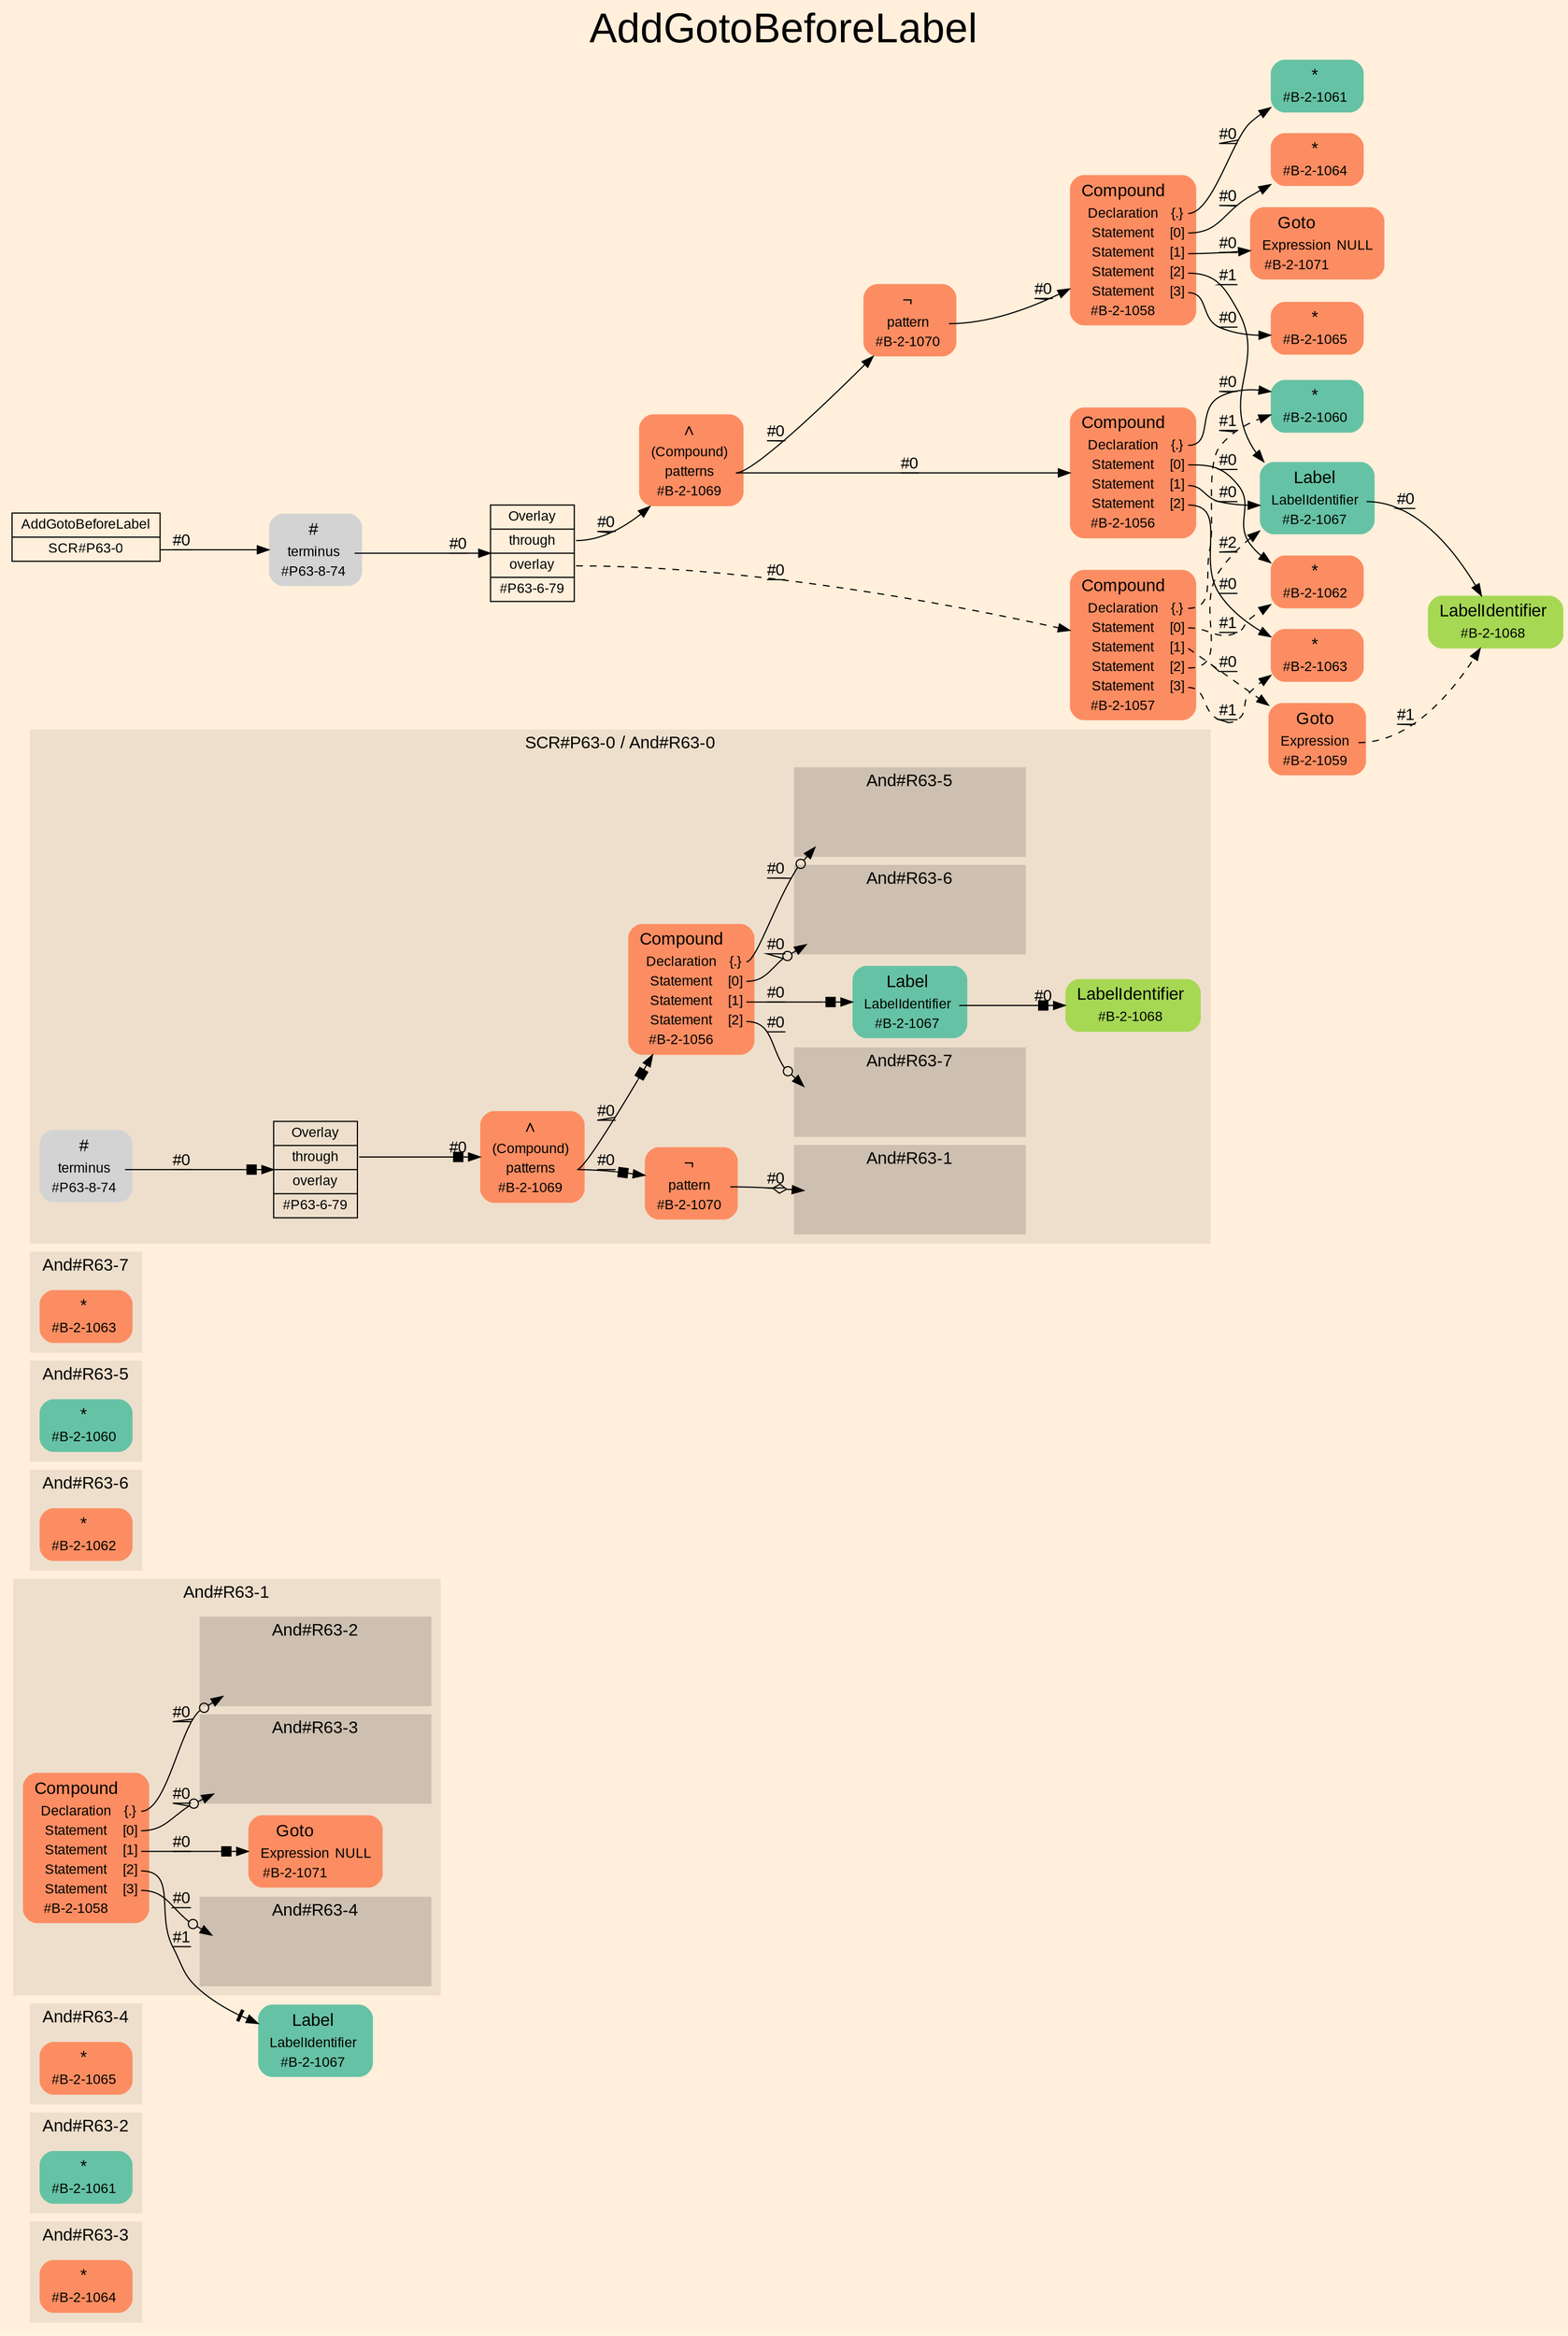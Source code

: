 digraph "AddGotoBeforeLabel" {
label = "AddGotoBeforeLabel"
labelloc = t
fontsize = "36"
graph [
    rankdir = "LR"
    ranksep = 0.3
    bgcolor = antiquewhite1
    color = black
    fontcolor = black
    fontname = "Arial"
];
node [
    fontname = "Arial"
];
edge [
    fontname = "Arial"
];

// -------------------- figure And#R63-3 --------------------
subgraph "clusterAnd#R63-3" {
    label = "And#R63-3"
    style = "filled"
    color = antiquewhite2
    fontsize = "15"
    "And#R63-3 / #B-2-1064" [
        shape = "plaintext"
        fillcolor = "/set28/2"
        label = <<TABLE BORDER="0" CELLBORDER="0" CELLSPACING="0">
         <TR><TD><FONT POINT-SIZE="15.0">*</FONT></TD><TD></TD></TR>
         <TR><TD>#B-2-1064</TD><TD PORT="port0"></TD></TR>
        </TABLE>>
        style = "rounded,filled"
        fontsize = "12"
    ];
    
}


// -------------------- figure And#R63-2 --------------------
subgraph "clusterAnd#R63-2" {
    label = "And#R63-2"
    style = "filled"
    color = antiquewhite2
    fontsize = "15"
    "And#R63-2 / #B-2-1061" [
        shape = "plaintext"
        fillcolor = "/set28/1"
        label = <<TABLE BORDER="0" CELLBORDER="0" CELLSPACING="0">
         <TR><TD><FONT POINT-SIZE="15.0">*</FONT></TD><TD></TD></TR>
         <TR><TD>#B-2-1061</TD><TD PORT="port0"></TD></TR>
        </TABLE>>
        style = "rounded,filled"
        fontsize = "12"
    ];
    
}


// -------------------- figure And#R63-4 --------------------
subgraph "clusterAnd#R63-4" {
    label = "And#R63-4"
    style = "filled"
    color = antiquewhite2
    fontsize = "15"
    "And#R63-4 / #B-2-1065" [
        shape = "plaintext"
        fillcolor = "/set28/2"
        label = <<TABLE BORDER="0" CELLBORDER="0" CELLSPACING="0">
         <TR><TD><FONT POINT-SIZE="15.0">*</FONT></TD><TD></TD></TR>
         <TR><TD>#B-2-1065</TD><TD PORT="port0"></TD></TR>
        </TABLE>>
        style = "rounded,filled"
        fontsize = "12"
    ];
    
}


// -------------------- figure And#R63-1 --------------------
"And#R63-1 / #B-2-1067" [
    shape = "plaintext"
    fillcolor = "/set28/1"
    label = <<TABLE BORDER="0" CELLBORDER="0" CELLSPACING="0">
     <TR><TD><FONT POINT-SIZE="15.0">Label</FONT></TD><TD></TD></TR>
     <TR><TD>LabelIdentifier</TD><TD PORT="port0"></TD></TR>
     <TR><TD>#B-2-1067</TD><TD PORT="port1"></TD></TR>
    </TABLE>>
    style = "rounded,filled"
    fontsize = "12"
];

subgraph "clusterAnd#R63-1" {
    label = "And#R63-1"
    style = "filled"
    color = antiquewhite2
    fontsize = "15"
    "And#R63-1 / #B-2-1058" [
        shape = "plaintext"
        fillcolor = "/set28/2"
        label = <<TABLE BORDER="0" CELLBORDER="0" CELLSPACING="0">
         <TR><TD><FONT POINT-SIZE="15.0">Compound</FONT></TD><TD></TD></TR>
         <TR><TD>Declaration</TD><TD PORT="port0">{.}</TD></TR>
         <TR><TD>Statement</TD><TD PORT="port1">[0]</TD></TR>
         <TR><TD>Statement</TD><TD PORT="port2">[1]</TD></TR>
         <TR><TD>Statement</TD><TD PORT="port3">[2]</TD></TR>
         <TR><TD>Statement</TD><TD PORT="port4">[3]</TD></TR>
         <TR><TD>#B-2-1058</TD><TD PORT="port5"></TD></TR>
        </TABLE>>
        style = "rounded,filled"
        fontsize = "12"
    ];
    
    "And#R63-1 / #B-2-1071" [
        shape = "plaintext"
        fillcolor = "/set28/2"
        label = <<TABLE BORDER="0" CELLBORDER="0" CELLSPACING="0">
         <TR><TD><FONT POINT-SIZE="15.0">Goto</FONT></TD><TD></TD></TR>
         <TR><TD>Expression</TD><TD PORT="port0">NULL</TD></TR>
         <TR><TD>#B-2-1071</TD><TD PORT="port1"></TD></TR>
        </TABLE>>
        style = "rounded,filled"
        fontsize = "12"
    ];
    
    subgraph "clusterAnd#R63-1 / And#R63-4" {
        label = "And#R63-4"
        style = "filled"
        color = antiquewhite3
        fontsize = "15"
        "And#R63-1 / #0 / #B-2-1065" [
            shape = "none"
            style = "invisible"
        ];
        
    }
    
    subgraph "clusterAnd#R63-1 / And#R63-2" {
        label = "And#R63-2"
        style = "filled"
        color = antiquewhite3
        fontsize = "15"
        "And#R63-1 / #0 / #B-2-1061" [
            shape = "none"
            style = "invisible"
        ];
        
    }
    
    subgraph "clusterAnd#R63-1 / And#R63-3" {
        label = "And#R63-3"
        style = "filled"
        color = antiquewhite3
        fontsize = "15"
        "And#R63-1 / #0 / #B-2-1064" [
            shape = "none"
            style = "invisible"
        ];
        
    }
    
}


// -------------------- figure And#R63-6 --------------------
subgraph "clusterAnd#R63-6" {
    label = "And#R63-6"
    style = "filled"
    color = antiquewhite2
    fontsize = "15"
    "And#R63-6 / #B-2-1062" [
        shape = "plaintext"
        fillcolor = "/set28/2"
        label = <<TABLE BORDER="0" CELLBORDER="0" CELLSPACING="0">
         <TR><TD><FONT POINT-SIZE="15.0">*</FONT></TD><TD></TD></TR>
         <TR><TD>#B-2-1062</TD><TD PORT="port0"></TD></TR>
        </TABLE>>
        style = "rounded,filled"
        fontsize = "12"
    ];
    
}


// -------------------- figure And#R63-5 --------------------
subgraph "clusterAnd#R63-5" {
    label = "And#R63-5"
    style = "filled"
    color = antiquewhite2
    fontsize = "15"
    "And#R63-5 / #B-2-1060" [
        shape = "plaintext"
        fillcolor = "/set28/1"
        label = <<TABLE BORDER="0" CELLBORDER="0" CELLSPACING="0">
         <TR><TD><FONT POINT-SIZE="15.0">*</FONT></TD><TD></TD></TR>
         <TR><TD>#B-2-1060</TD><TD PORT="port0"></TD></TR>
        </TABLE>>
        style = "rounded,filled"
        fontsize = "12"
    ];
    
}


// -------------------- figure And#R63-7 --------------------
subgraph "clusterAnd#R63-7" {
    label = "And#R63-7"
    style = "filled"
    color = antiquewhite2
    fontsize = "15"
    "And#R63-7 / #B-2-1063" [
        shape = "plaintext"
        fillcolor = "/set28/2"
        label = <<TABLE BORDER="0" CELLBORDER="0" CELLSPACING="0">
         <TR><TD><FONT POINT-SIZE="15.0">*</FONT></TD><TD></TD></TR>
         <TR><TD>#B-2-1063</TD><TD PORT="port0"></TD></TR>
        </TABLE>>
        style = "rounded,filled"
        fontsize = "12"
    ];
    
}


// -------------------- figure And#R63-0 --------------------
subgraph "clusterAnd#R63-0" {
    label = "SCR#P63-0 / And#R63-0"
    style = "filled"
    color = antiquewhite2
    fontsize = "15"
    "And#R63-0 / #B-2-1070" [
        shape = "plaintext"
        fillcolor = "/set28/2"
        label = <<TABLE BORDER="0" CELLBORDER="0" CELLSPACING="0">
         <TR><TD><FONT POINT-SIZE="15.0">¬</FONT></TD><TD></TD></TR>
         <TR><TD>pattern</TD><TD PORT="port0"></TD></TR>
         <TR><TD>#B-2-1070</TD><TD PORT="port1"></TD></TR>
        </TABLE>>
        style = "rounded,filled"
        fontsize = "12"
    ];
    
    "And#R63-0 / #B-2-1068" [
        shape = "plaintext"
        fillcolor = "/set28/5"
        label = <<TABLE BORDER="0" CELLBORDER="0" CELLSPACING="0">
         <TR><TD><FONT POINT-SIZE="15.0">LabelIdentifier</FONT></TD><TD></TD></TR>
         <TR><TD>#B-2-1068</TD><TD PORT="port0"></TD></TR>
        </TABLE>>
        style = "rounded,filled"
        fontsize = "12"
    ];
    
    "And#R63-0 / #P63-6-79" [
        shape = "record"
        fillcolor = antiquewhite2
        label = "<fixed> Overlay | <port0> through | <port1> overlay | <port2> #P63-6-79"
        style = "filled"
        fontsize = "12"
        color = black
        fontcolor = black
    ];
    
    "And#R63-0 / #P63-8-74" [
        shape = "plaintext"
        label = <<TABLE BORDER="0" CELLBORDER="0" CELLSPACING="0">
         <TR><TD><FONT POINT-SIZE="15.0">#</FONT></TD><TD></TD></TR>
         <TR><TD>terminus</TD><TD PORT="port0"></TD></TR>
         <TR><TD>#P63-8-74</TD><TD PORT="port1"></TD></TR>
        </TABLE>>
        style = "rounded,filled"
        fontsize = "12"
    ];
    
    "And#R63-0 / #B-2-1069" [
        shape = "plaintext"
        fillcolor = "/set28/2"
        label = <<TABLE BORDER="0" CELLBORDER="0" CELLSPACING="0">
         <TR><TD><FONT POINT-SIZE="15.0">∧</FONT></TD><TD></TD></TR>
         <TR><TD>(Compound)</TD><TD PORT="port0"></TD></TR>
         <TR><TD>patterns</TD><TD PORT="port1"></TD></TR>
         <TR><TD>#B-2-1069</TD><TD PORT="port2"></TD></TR>
        </TABLE>>
        style = "rounded,filled"
        fontsize = "12"
    ];
    
    "And#R63-0 / #B-2-1056" [
        shape = "plaintext"
        fillcolor = "/set28/2"
        label = <<TABLE BORDER="0" CELLBORDER="0" CELLSPACING="0">
         <TR><TD><FONT POINT-SIZE="15.0">Compound</FONT></TD><TD></TD></TR>
         <TR><TD>Declaration</TD><TD PORT="port0">{.}</TD></TR>
         <TR><TD>Statement</TD><TD PORT="port1">[0]</TD></TR>
         <TR><TD>Statement</TD><TD PORT="port2">[1]</TD></TR>
         <TR><TD>Statement</TD><TD PORT="port3">[2]</TD></TR>
         <TR><TD>#B-2-1056</TD><TD PORT="port4"></TD></TR>
        </TABLE>>
        style = "rounded,filled"
        fontsize = "12"
    ];
    
    "And#R63-0 / #B-2-1067" [
        shape = "plaintext"
        fillcolor = "/set28/1"
        label = <<TABLE BORDER="0" CELLBORDER="0" CELLSPACING="0">
         <TR><TD><FONT POINT-SIZE="15.0">Label</FONT></TD><TD></TD></TR>
         <TR><TD>LabelIdentifier</TD><TD PORT="port0"></TD></TR>
         <TR><TD>#B-2-1067</TD><TD PORT="port1"></TD></TR>
        </TABLE>>
        style = "rounded,filled"
        fontsize = "12"
    ];
    
    subgraph "clusterAnd#R63-0 / And#R63-7" {
        label = "And#R63-7"
        style = "filled"
        color = antiquewhite3
        fontsize = "15"
        "And#R63-0 / #0 / #B-2-1063" [
            shape = "none"
            style = "invisible"
        ];
        
    }
    
    subgraph "clusterAnd#R63-0 / And#R63-5" {
        label = "And#R63-5"
        style = "filled"
        color = antiquewhite3
        fontsize = "15"
        "And#R63-0 / #0 / #B-2-1060" [
            shape = "none"
            style = "invisible"
        ];
        
    }
    
    subgraph "clusterAnd#R63-0 / And#R63-6" {
        label = "And#R63-6"
        style = "filled"
        color = antiquewhite3
        fontsize = "15"
        "And#R63-0 / #0 / #B-2-1062" [
            shape = "none"
            style = "invisible"
        ];
        
    }
    
    subgraph "clusterAnd#R63-0 / And#R63-1" {
        label = "And#R63-1"
        style = "filled"
        color = antiquewhite3
        fontsize = "15"
        "And#R63-0 / #0 / #B-2-1058" [
            shape = "none"
            style = "invisible"
        ];
        
    }
    
}


// -------------------- transformation figure --------------------
"CR#P63-0" [
    shape = "record"
    fillcolor = antiquewhite1
    label = "<fixed> AddGotoBeforeLabel | <port0> SCR#P63-0"
    style = "filled"
    fontsize = "12"
    color = black
    fontcolor = black
];

"#P63-8-74" [
    shape = "plaintext"
    label = <<TABLE BORDER="0" CELLBORDER="0" CELLSPACING="0">
     <TR><TD><FONT POINT-SIZE="15.0">#</FONT></TD><TD></TD></TR>
     <TR><TD>terminus</TD><TD PORT="port0"></TD></TR>
     <TR><TD>#P63-8-74</TD><TD PORT="port1"></TD></TR>
    </TABLE>>
    style = "rounded,filled"
    fontsize = "12"
];

"#P63-6-79" [
    shape = "record"
    fillcolor = antiquewhite1
    label = "<fixed> Overlay | <port0> through | <port1> overlay | <port2> #P63-6-79"
    style = "filled"
    fontsize = "12"
    color = black
    fontcolor = black
];

"#B-2-1069" [
    shape = "plaintext"
    fillcolor = "/set28/2"
    label = <<TABLE BORDER="0" CELLBORDER="0" CELLSPACING="0">
     <TR><TD><FONT POINT-SIZE="15.0">∧</FONT></TD><TD></TD></TR>
     <TR><TD>(Compound)</TD><TD PORT="port0"></TD></TR>
     <TR><TD>patterns</TD><TD PORT="port1"></TD></TR>
     <TR><TD>#B-2-1069</TD><TD PORT="port2"></TD></TR>
    </TABLE>>
    style = "rounded,filled"
    fontsize = "12"
];

"#B-2-1056" [
    shape = "plaintext"
    fillcolor = "/set28/2"
    label = <<TABLE BORDER="0" CELLBORDER="0" CELLSPACING="0">
     <TR><TD><FONT POINT-SIZE="15.0">Compound</FONT></TD><TD></TD></TR>
     <TR><TD>Declaration</TD><TD PORT="port0">{.}</TD></TR>
     <TR><TD>Statement</TD><TD PORT="port1">[0]</TD></TR>
     <TR><TD>Statement</TD><TD PORT="port2">[1]</TD></TR>
     <TR><TD>Statement</TD><TD PORT="port3">[2]</TD></TR>
     <TR><TD>#B-2-1056</TD><TD PORT="port4"></TD></TR>
    </TABLE>>
    style = "rounded,filled"
    fontsize = "12"
];

"#B-2-1060" [
    shape = "plaintext"
    fillcolor = "/set28/1"
    label = <<TABLE BORDER="0" CELLBORDER="0" CELLSPACING="0">
     <TR><TD><FONT POINT-SIZE="15.0">*</FONT></TD><TD></TD></TR>
     <TR><TD>#B-2-1060</TD><TD PORT="port0"></TD></TR>
    </TABLE>>
    style = "rounded,filled"
    fontsize = "12"
];

"#B-2-1062" [
    shape = "plaintext"
    fillcolor = "/set28/2"
    label = <<TABLE BORDER="0" CELLBORDER="0" CELLSPACING="0">
     <TR><TD><FONT POINT-SIZE="15.0">*</FONT></TD><TD></TD></TR>
     <TR><TD>#B-2-1062</TD><TD PORT="port0"></TD></TR>
    </TABLE>>
    style = "rounded,filled"
    fontsize = "12"
];

"#B-2-1067" [
    shape = "plaintext"
    fillcolor = "/set28/1"
    label = <<TABLE BORDER="0" CELLBORDER="0" CELLSPACING="0">
     <TR><TD><FONT POINT-SIZE="15.0">Label</FONT></TD><TD></TD></TR>
     <TR><TD>LabelIdentifier</TD><TD PORT="port0"></TD></TR>
     <TR><TD>#B-2-1067</TD><TD PORT="port1"></TD></TR>
    </TABLE>>
    style = "rounded,filled"
    fontsize = "12"
];

"#B-2-1068" [
    shape = "plaintext"
    fillcolor = "/set28/5"
    label = <<TABLE BORDER="0" CELLBORDER="0" CELLSPACING="0">
     <TR><TD><FONT POINT-SIZE="15.0">LabelIdentifier</FONT></TD><TD></TD></TR>
     <TR><TD>#B-2-1068</TD><TD PORT="port0"></TD></TR>
    </TABLE>>
    style = "rounded,filled"
    fontsize = "12"
];

"#B-2-1063" [
    shape = "plaintext"
    fillcolor = "/set28/2"
    label = <<TABLE BORDER="0" CELLBORDER="0" CELLSPACING="0">
     <TR><TD><FONT POINT-SIZE="15.0">*</FONT></TD><TD></TD></TR>
     <TR><TD>#B-2-1063</TD><TD PORT="port0"></TD></TR>
    </TABLE>>
    style = "rounded,filled"
    fontsize = "12"
];

"#B-2-1070" [
    shape = "plaintext"
    fillcolor = "/set28/2"
    label = <<TABLE BORDER="0" CELLBORDER="0" CELLSPACING="0">
     <TR><TD><FONT POINT-SIZE="15.0">¬</FONT></TD><TD></TD></TR>
     <TR><TD>pattern</TD><TD PORT="port0"></TD></TR>
     <TR><TD>#B-2-1070</TD><TD PORT="port1"></TD></TR>
    </TABLE>>
    style = "rounded,filled"
    fontsize = "12"
];

"#B-2-1058" [
    shape = "plaintext"
    fillcolor = "/set28/2"
    label = <<TABLE BORDER="0" CELLBORDER="0" CELLSPACING="0">
     <TR><TD><FONT POINT-SIZE="15.0">Compound</FONT></TD><TD></TD></TR>
     <TR><TD>Declaration</TD><TD PORT="port0">{.}</TD></TR>
     <TR><TD>Statement</TD><TD PORT="port1">[0]</TD></TR>
     <TR><TD>Statement</TD><TD PORT="port2">[1]</TD></TR>
     <TR><TD>Statement</TD><TD PORT="port3">[2]</TD></TR>
     <TR><TD>Statement</TD><TD PORT="port4">[3]</TD></TR>
     <TR><TD>#B-2-1058</TD><TD PORT="port5"></TD></TR>
    </TABLE>>
    style = "rounded,filled"
    fontsize = "12"
];

"#B-2-1061" [
    shape = "plaintext"
    fillcolor = "/set28/1"
    label = <<TABLE BORDER="0" CELLBORDER="0" CELLSPACING="0">
     <TR><TD><FONT POINT-SIZE="15.0">*</FONT></TD><TD></TD></TR>
     <TR><TD>#B-2-1061</TD><TD PORT="port0"></TD></TR>
    </TABLE>>
    style = "rounded,filled"
    fontsize = "12"
];

"#B-2-1064" [
    shape = "plaintext"
    fillcolor = "/set28/2"
    label = <<TABLE BORDER="0" CELLBORDER="0" CELLSPACING="0">
     <TR><TD><FONT POINT-SIZE="15.0">*</FONT></TD><TD></TD></TR>
     <TR><TD>#B-2-1064</TD><TD PORT="port0"></TD></TR>
    </TABLE>>
    style = "rounded,filled"
    fontsize = "12"
];

"#B-2-1071" [
    shape = "plaintext"
    fillcolor = "/set28/2"
    label = <<TABLE BORDER="0" CELLBORDER="0" CELLSPACING="0">
     <TR><TD><FONT POINT-SIZE="15.0">Goto</FONT></TD><TD></TD></TR>
     <TR><TD>Expression</TD><TD PORT="port0">NULL</TD></TR>
     <TR><TD>#B-2-1071</TD><TD PORT="port1"></TD></TR>
    </TABLE>>
    style = "rounded,filled"
    fontsize = "12"
];

"#B-2-1065" [
    shape = "plaintext"
    fillcolor = "/set28/2"
    label = <<TABLE BORDER="0" CELLBORDER="0" CELLSPACING="0">
     <TR><TD><FONT POINT-SIZE="15.0">*</FONT></TD><TD></TD></TR>
     <TR><TD>#B-2-1065</TD><TD PORT="port0"></TD></TR>
    </TABLE>>
    style = "rounded,filled"
    fontsize = "12"
];

"#B-2-1057" [
    shape = "plaintext"
    fillcolor = "/set28/2"
    label = <<TABLE BORDER="0" CELLBORDER="0" CELLSPACING="0">
     <TR><TD><FONT POINT-SIZE="15.0">Compound</FONT></TD><TD></TD></TR>
     <TR><TD>Declaration</TD><TD PORT="port0">{.}</TD></TR>
     <TR><TD>Statement</TD><TD PORT="port1">[0]</TD></TR>
     <TR><TD>Statement</TD><TD PORT="port2">[1]</TD></TR>
     <TR><TD>Statement</TD><TD PORT="port3">[2]</TD></TR>
     <TR><TD>Statement</TD><TD PORT="port4">[3]</TD></TR>
     <TR><TD>#B-2-1057</TD><TD PORT="port5"></TD></TR>
    </TABLE>>
    style = "rounded,filled"
    fontsize = "12"
];

"#B-2-1059" [
    shape = "plaintext"
    fillcolor = "/set28/2"
    label = <<TABLE BORDER="0" CELLBORDER="0" CELLSPACING="0">
     <TR><TD><FONT POINT-SIZE="15.0">Goto</FONT></TD><TD></TD></TR>
     <TR><TD>Expression</TD><TD PORT="port0"></TD></TR>
     <TR><TD>#B-2-1059</TD><TD PORT="port1"></TD></TR>
    </TABLE>>
    style = "rounded,filled"
    fontsize = "12"
];


// -------------------- links --------------------
// links for block CR#P63-0
"CR#P63-0":port0 -> "#P63-8-74" [
    label = "#0"
    decorate = true
    color = black
    fontcolor = black
];

// links for block #P63-8-74
"#P63-8-74":port0 -> "#P63-6-79" [
    label = "#0"
    decorate = true
    color = black
    fontcolor = black
];

// links for block #P63-6-79
"#P63-6-79":port0 -> "#B-2-1069" [
    label = "#0"
    decorate = true
    color = black
    fontcolor = black
];

"#P63-6-79":port1 -> "#B-2-1057" [
    style="dashed"
    label = "#0"
    decorate = true
    color = black
    fontcolor = black
];

// links for block #B-2-1069
"#B-2-1069":port1 -> "#B-2-1056" [
    label = "#0"
    decorate = true
    color = black
    fontcolor = black
];

"#B-2-1069":port1 -> "#B-2-1070" [
    label = "#0"
    decorate = true
    color = black
    fontcolor = black
];

// links for block #B-2-1056
"#B-2-1056":port0 -> "#B-2-1060" [
    label = "#0"
    decorate = true
    color = black
    fontcolor = black
];

"#B-2-1056":port1 -> "#B-2-1062" [
    label = "#0"
    decorate = true
    color = black
    fontcolor = black
];

"#B-2-1056":port2 -> "#B-2-1067" [
    label = "#0"
    decorate = true
    color = black
    fontcolor = black
];

"#B-2-1056":port3 -> "#B-2-1063" [
    label = "#0"
    decorate = true
    color = black
    fontcolor = black
];

// links for block #B-2-1060
// links for block #B-2-1062
// links for block #B-2-1067
"#B-2-1067":port0 -> "#B-2-1068" [
    label = "#0"
    decorate = true
    color = black
    fontcolor = black
];

// links for block #B-2-1068
// links for block #B-2-1063
// links for block #B-2-1070
"#B-2-1070":port0 -> "#B-2-1058" [
    label = "#0"
    decorate = true
    color = black
    fontcolor = black
];

// links for block #B-2-1058
"#B-2-1058":port0 -> "#B-2-1061" [
    label = "#0"
    decorate = true
    color = black
    fontcolor = black
];

"#B-2-1058":port1 -> "#B-2-1064" [
    label = "#0"
    decorate = true
    color = black
    fontcolor = black
];

"#B-2-1058":port2 -> "#B-2-1071" [
    label = "#0"
    decorate = true
    color = black
    fontcolor = black
];

"#B-2-1058":port3 -> "#B-2-1067" [
    label = "#1"
    decorate = true
    color = black
    fontcolor = black
];

"#B-2-1058":port4 -> "#B-2-1065" [
    label = "#0"
    decorate = true
    color = black
    fontcolor = black
];

// links for block #B-2-1061
// links for block #B-2-1064
// links for block #B-2-1071
// links for block #B-2-1065
// links for block #B-2-1057
"#B-2-1057":port0 -> "#B-2-1060" [
    style="dashed"
    label = "#1"
    decorate = true
    color = black
    fontcolor = black
];

"#B-2-1057":port1 -> "#B-2-1062" [
    style="dashed"
    label = "#1"
    decorate = true
    color = black
    fontcolor = black
];

"#B-2-1057":port2 -> "#B-2-1059" [
    style="dashed"
    label = "#0"
    decorate = true
    color = black
    fontcolor = black
];

"#B-2-1057":port3 -> "#B-2-1067" [
    style="dashed"
    label = "#2"
    decorate = true
    color = black
    fontcolor = black
];

"#B-2-1057":port4 -> "#B-2-1063" [
    style="dashed"
    label = "#1"
    decorate = true
    color = black
    fontcolor = black
];

// links for block #B-2-1059
"#B-2-1059":port0 -> "#B-2-1068" [
    style="dashed"
    label = "#1"
    decorate = true
    color = black
    fontcolor = black
];

// links for block And#R63-0 / #B-2-1070
"And#R63-0 / #B-2-1070":port0 -> "And#R63-0 / #0 / #B-2-1058" [
    arrowhead="normalnoneodiamond"
    label = "#0"
    decorate = true
    color = black
    fontcolor = black
];

// links for block And#R63-0 / #B-2-1068
// links for block And#R63-0 / #P63-6-79
"And#R63-0 / #P63-6-79":port0 -> "And#R63-0 / #B-2-1069" [
    arrowhead="normalnonebox"
    label = "#0"
    decorate = true
    color = black
    fontcolor = black
];

// links for block And#R63-0 / #P63-8-74
"And#R63-0 / #P63-8-74":port0 -> "And#R63-0 / #P63-6-79" [
    arrowhead="normalnonebox"
    label = "#0"
    decorate = true
    color = black
    fontcolor = black
];

// links for block And#R63-0 / #B-2-1069
"And#R63-0 / #B-2-1069":port1 -> "And#R63-0 / #B-2-1056" [
    arrowhead="normalnonebox"
    label = "#0"
    decorate = true
    color = black
    fontcolor = black
];

"And#R63-0 / #B-2-1069":port1 -> "And#R63-0 / #B-2-1070" [
    arrowhead="normalnonebox"
    label = "#0"
    decorate = true
    color = black
    fontcolor = black
];

// links for block And#R63-0 / #B-2-1056
"And#R63-0 / #B-2-1056":port0 -> "And#R63-0 / #0 / #B-2-1060" [
    arrowhead="normalnoneodot"
    label = "#0"
    decorate = true
    color = black
    fontcolor = black
];

"And#R63-0 / #B-2-1056":port1 -> "And#R63-0 / #0 / #B-2-1062" [
    arrowhead="normalnoneodot"
    label = "#0"
    decorate = true
    color = black
    fontcolor = black
];

"And#R63-0 / #B-2-1056":port2 -> "And#R63-0 / #B-2-1067" [
    arrowhead="normalnonebox"
    label = "#0"
    decorate = true
    color = black
    fontcolor = black
];

"And#R63-0 / #B-2-1056":port3 -> "And#R63-0 / #0 / #B-2-1063" [
    arrowhead="normalnoneodot"
    label = "#0"
    decorate = true
    color = black
    fontcolor = black
];

// links for block And#R63-0 / #B-2-1067
"And#R63-0 / #B-2-1067":port0 -> "And#R63-0 / #B-2-1068" [
    arrowhead="normalnonebox"
    label = "#0"
    decorate = true
    color = black
    fontcolor = black
];

// links for block And#R63-0 / #0 / #B-2-1063
// links for block And#R63-0 / #0 / #B-2-1060
// links for block And#R63-0 / #0 / #B-2-1062
// links for block And#R63-0 / #0 / #B-2-1058
// links for block And#R63-7 / #B-2-1063
// links for block And#R63-5 / #B-2-1060
// links for block And#R63-6 / #B-2-1062
// links for block And#R63-1 / #B-2-1067
// links for block And#R63-1 / #B-2-1058
"And#R63-1 / #B-2-1058":port0 -> "And#R63-1 / #0 / #B-2-1061" [
    arrowhead="normalnoneodot"
    label = "#0"
    decorate = true
    color = black
    fontcolor = black
];

"And#R63-1 / #B-2-1058":port1 -> "And#R63-1 / #0 / #B-2-1064" [
    arrowhead="normalnoneodot"
    label = "#0"
    decorate = true
    color = black
    fontcolor = black
];

"And#R63-1 / #B-2-1058":port2 -> "And#R63-1 / #B-2-1071" [
    arrowhead="normalnonebox"
    label = "#0"
    decorate = true
    color = black
    fontcolor = black
];

"And#R63-1 / #B-2-1058":port3 -> "And#R63-1 / #B-2-1067" [
    arrowhead="normalnonetee"
    label = "#1"
    decorate = true
    color = black
    fontcolor = black
];

"And#R63-1 / #B-2-1058":port4 -> "And#R63-1 / #0 / #B-2-1065" [
    arrowhead="normalnoneodot"
    label = "#0"
    decorate = true
    color = black
    fontcolor = black
];

// links for block And#R63-1 / #B-2-1071
// links for block And#R63-1 / #0 / #B-2-1065
// links for block And#R63-1 / #0 / #B-2-1061
// links for block And#R63-1 / #0 / #B-2-1064
// links for block And#R63-4 / #B-2-1065
// links for block And#R63-2 / #B-2-1061
// links for block And#R63-3 / #B-2-1064
}
